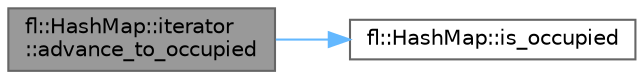digraph "fl::HashMap::iterator::advance_to_occupied"
{
 // INTERACTIVE_SVG=YES
 // LATEX_PDF_SIZE
  bgcolor="transparent";
  edge [fontname=Helvetica,fontsize=10,labelfontname=Helvetica,labelfontsize=10];
  node [fontname=Helvetica,fontsize=10,shape=box,height=0.2,width=0.4];
  rankdir="LR";
  Node1 [id="Node000001",label="fl::HashMap::iterator\l::advance_to_occupied",height=0.2,width=0.4,color="gray40", fillcolor="grey60", style="filled", fontcolor="black",tooltip=" "];
  Node1 -> Node2 [id="edge1_Node000001_Node000002",color="steelblue1",style="solid",tooltip=" "];
  Node2 [id="Node000002",label="fl::HashMap::is_occupied",height=0.2,width=0.4,color="grey40", fillcolor="white", style="filled",URL="$dc/de6/classfl_1_1_hash_map_a9c714b03ccedd0591c1a6aa3ae49b59c.html#a9c714b03ccedd0591c1a6aa3ae49b59c",tooltip=" "];
}
